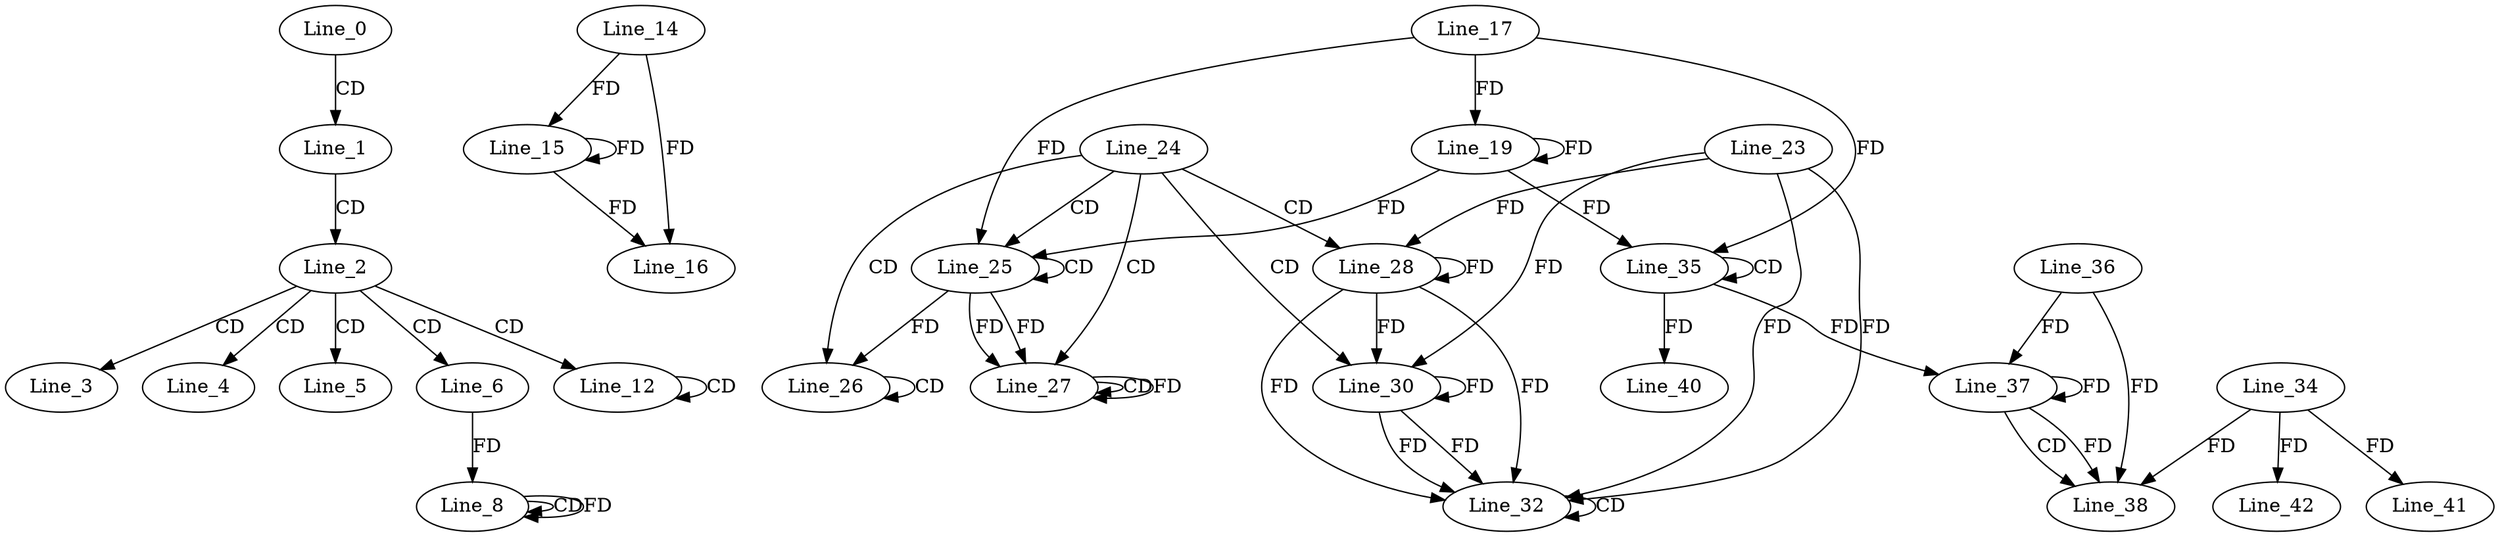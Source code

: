 digraph G {
  Line_0;
  Line_1;
  Line_2;
  Line_3;
  Line_4;
  Line_5;
  Line_6;
  Line_8;
  Line_8;
  Line_12;
  Line_12;
  Line_14;
  Line_15;
  Line_15;
  Line_16;
  Line_17;
  Line_19;
  Line_24;
  Line_25;
  Line_25;
  Line_26;
  Line_26;
  Line_27;
  Line_27;
  Line_27;
  Line_27;
  Line_28;
  Line_23;
  Line_30;
  Line_32;
  Line_32;
  Line_35;
  Line_35;
  Line_37;
  Line_36;
  Line_37;
  Line_37;
  Line_38;
  Line_34;
  Line_40;
  Line_41;
  Line_42;
  Line_0 -> Line_1 [ label="CD" ];
  Line_1 -> Line_2 [ label="CD" ];
  Line_2 -> Line_3 [ label="CD" ];
  Line_2 -> Line_4 [ label="CD" ];
  Line_2 -> Line_5 [ label="CD" ];
  Line_2 -> Line_6 [ label="CD" ];
  Line_8 -> Line_8 [ label="CD" ];
  Line_6 -> Line_8 [ label="FD" ];
  Line_8 -> Line_8 [ label="FD" ];
  Line_2 -> Line_12 [ label="CD" ];
  Line_12 -> Line_12 [ label="CD" ];
  Line_14 -> Line_15 [ label="FD" ];
  Line_15 -> Line_15 [ label="FD" ];
  Line_14 -> Line_16 [ label="FD" ];
  Line_15 -> Line_16 [ label="FD" ];
  Line_17 -> Line_19 [ label="FD" ];
  Line_19 -> Line_19 [ label="FD" ];
  Line_24 -> Line_25 [ label="CD" ];
  Line_25 -> Line_25 [ label="CD" ];
  Line_17 -> Line_25 [ label="FD" ];
  Line_19 -> Line_25 [ label="FD" ];
  Line_24 -> Line_26 [ label="CD" ];
  Line_26 -> Line_26 [ label="CD" ];
  Line_25 -> Line_26 [ label="FD" ];
  Line_24 -> Line_27 [ label="CD" ];
  Line_25 -> Line_27 [ label="FD" ];
  Line_27 -> Line_27 [ label="CD" ];
  Line_25 -> Line_27 [ label="FD" ];
  Line_27 -> Line_27 [ label="FD" ];
  Line_24 -> Line_28 [ label="CD" ];
  Line_23 -> Line_28 [ label="FD" ];
  Line_28 -> Line_28 [ label="FD" ];
  Line_24 -> Line_30 [ label="CD" ];
  Line_23 -> Line_30 [ label="FD" ];
  Line_28 -> Line_30 [ label="FD" ];
  Line_30 -> Line_30 [ label="FD" ];
  Line_23 -> Line_32 [ label="FD" ];
  Line_28 -> Line_32 [ label="FD" ];
  Line_30 -> Line_32 [ label="FD" ];
  Line_32 -> Line_32 [ label="CD" ];
  Line_23 -> Line_32 [ label="FD" ];
  Line_28 -> Line_32 [ label="FD" ];
  Line_30 -> Line_32 [ label="FD" ];
  Line_35 -> Line_35 [ label="CD" ];
  Line_17 -> Line_35 [ label="FD" ];
  Line_19 -> Line_35 [ label="FD" ];
  Line_37 -> Line_37 [ label="FD" ];
  Line_36 -> Line_37 [ label="FD" ];
  Line_35 -> Line_37 [ label="FD" ];
  Line_37 -> Line_38 [ label="CD" ];
  Line_34 -> Line_38 [ label="FD" ];
  Line_37 -> Line_38 [ label="FD" ];
  Line_36 -> Line_38 [ label="FD" ];
  Line_35 -> Line_40 [ label="FD" ];
  Line_34 -> Line_41 [ label="FD" ];
  Line_34 -> Line_42 [ label="FD" ];
}
